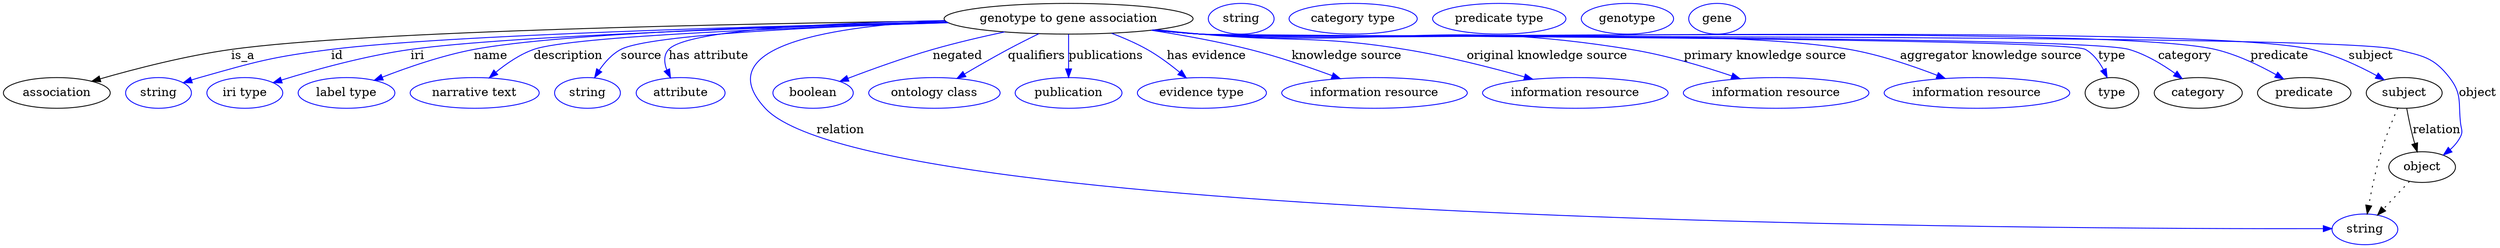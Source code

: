 digraph {
	graph [bb="0,0,2915.4,283"];
	node [label="\N"];
	"genotype to gene association"	[height=0.5,
		label="genotype to gene association",
		pos="1244.4,265",
		width=4.0441];
	association	[height=0.5,
		pos="62.394,178",
		width=1.7332];
	"genotype to gene association" -> association	[label=is_a,
		lp="280.39,221.5",
		pos="e,103.33,191.66 1100.1,262.46 868.26,259.37 422.9,250.75 266.39,229 213.34,221.63 154.01,206.25 113.07,194.49"];
	id	[color=blue,
		height=0.5,
		label=string,
		pos="181.39,178",
		width=1.0652];
	"genotype to gene association" -> id	[color=blue,
		label=id,
		lp="390.39,221.5",
		pos="e,210.39,189.95 1101.9,261.15 894.06,256.5 517.99,246.03 383.39,229 313.95,220.21 296.75,215.06 229.39,196 226.29,195.12 223.09,\
194.15 219.9,193.12",
		style=solid];
	iri	[color=blue,
		height=0.5,
		label="iri type",
		pos="282.39,178",
		width=1.2277];
	"genotype to gene association" -> iri	[color=blue,
		label=iri,
		lp="484.39,221.5",
		pos="e,315.57,190.04 1102.8,260.67 914.83,255.71 593.23,245.19 476.39,229 423.58,221.68 364.45,205.2 325.51,193.15",
		style=solid];
	name	[color=blue,
		height=0.5,
		label="label type",
		pos="401.39,178",
		width=1.5707];
	"genotype to gene association" -> name	[color=blue,
		label=name,
		lp="570.39,221.5",
		pos="e,433.84,192.77 1101.4,261.38 929.77,257.44 652.19,248.27 550.39,229 513.3,221.98 472.78,207.94 443.37,196.52",
		style=solid];
	description	[color=blue,
		height=0.5,
		label="narrative text",
		pos="551.39,178",
		width=2.0943];
	"genotype to gene association" -> description	[color=blue,
		label=description,
		lp="660.89,221.5",
		pos="e,568.48,195.73 1103.7,260.29 933.65,255.16 664.58,244.71 620.39,229 604.31,223.28 588.71,212.56 576.42,202.51",
		style=solid];
	source	[color=blue,
		height=0.5,
		label=string,
		pos="683.39,178",
		width=1.0652];
	"genotype to gene association" -> source	[color=blue,
		label=source,
		lp="745.39,221.5",
		pos="e,691.45,196.04 1103,260.54 959.65,256.08 754.25,246.69 721.39,229 711.21,223.52 702.94,213.99 696.75,204.71",
		style=solid];
	"has attribute"	[color=blue,
		height=0.5,
		label=attribute,
		pos="791.39,178",
		width=1.4443];
	"genotype to gene association" -> "has attribute"	[color=blue,
		label="has attribute",
		lp="824.39,221.5",
		pos="e,779.55,195.74 1099.6,262.86 970.64,260.29 799.15,252.45 777.39,229 771.34,222.47 772.04,213.53 775.19,205.02",
		style=solid];
	relation	[color=blue,
		height=0.5,
		label=string,
		pos="2761.4,18",
		width=1.0652];
	"genotype to gene association" -> relation	[color=blue,
		label=relation,
		lp="978.39,134.5",
		pos="e,2722.8,18.843 1100,262.66 973.99,256.64 821.24,234.56 890.39,160 1017.9,22.497 2430.1,18.28 2712.4,18.82",
		style=solid];
	negated	[color=blue,
		height=0.5,
		label=boolean,
		pos="946.39,178",
		width=1.2999];
	"genotype to gene association" -> negated	[color=blue,
		label=negated,
		lp="1114.4,221.5",
		pos="e,977.48,191.48 1169.1,249.5 1142.5,243.82 1112.4,236.8 1085.4,229 1051.8,219.31 1014.6,205.77 987.14,195.22",
		style=solid];
	qualifiers	[color=blue,
		height=0.5,
		label="ontology class",
		pos="1087.4,178",
		width=2.1304];
	"genotype to gene association" -> qualifiers	[color=blue,
		label=qualifiers,
		lp="1206.9,221.5",
		pos="e,1113.9,195.02 1209.5,247.38 1197.9,241.72 1185,235.24 1173.4,229 1156.5,219.92 1138,209.3 1122.6,200.19",
		style=solid];
	publications	[color=blue,
		height=0.5,
		label=publication,
		pos="1244.4,178",
		width=1.7332];
	"genotype to gene association" -> publications	[color=blue,
		label=publications,
		lp="1288.4,221.5",
		pos="e,1244.4,196.18 1244.4,246.8 1244.4,235.16 1244.4,219.55 1244.4,206.24",
		style=solid];
	"has evidence"	[color=blue,
		height=0.5,
		label="evidence type",
		pos="1400.4,178",
		width=2.0943];
	"genotype to gene association" -> "has evidence"	[color=blue,
		label="has evidence",
		lp="1405.9,221.5",
		pos="e,1382.1,195.69 1294.8,247.93 1308.7,242.68 1323.4,236.3 1336.4,229 1349.7,221.48 1363.3,211.34 1374.5,202.15",
		style=solid];
	"knowledge source"	[color=blue,
		height=0.5,
		label="information resource",
		pos="1602.4,178",
		width=3.015];
	"genotype to gene association" -> "knowledge source"	[color=blue,
		label="knowledge source",
		lp="1569.9,221.5",
		pos="e,1562.3,194.73 1341.1,251.5 1377.5,245.89 1419.1,238.39 1456.4,229 1489,220.77 1524.8,208.57 1552.8,198.28",
		style=solid];
	"original knowledge source"	[color=blue,
		height=0.5,
		label="information resource",
		pos="1837.4,178",
		width=3.015];
	"genotype to gene association" -> "original knowledge source"	[color=blue,
		label="original knowledge source",
		lp="1804.4,221.5",
		pos="e,1787.6,194.04 1347.3,252.22 1364.7,250.37 1382.5,248.56 1399.4,247 1505.5,237.19 1533.2,246.04 1638.4,229 1685.9,221.3 1738.7,\
207.81 1777.9,196.78",
		style=solid];
	"primary knowledge source"	[color=blue,
		height=0.5,
		label="information resource",
		pos="2072.4,178",
		width=3.015];
	"genotype to gene association" -> "primary knowledge source"	[color=blue,
		label="primary knowledge source",
		lp="2059.4,221.5",
		pos="e,2030.1,194.65 1344.8,251.9 1362.9,250.02 1381.7,248.28 1399.4,247 1622.5,230.79 1681.6,264.84 1902.4,229 1942.9,222.43 1987.3,\
209.14 2020.6,197.91",
		style=solid];
	"aggregator knowledge source"	[color=blue,
		height=0.5,
		label="information resource",
		pos="2307.4,178",
		width=3.015];
	"genotype to gene association" -> "aggregator knowledge source"	[color=blue,
		label="aggregator knowledge source",
		lp="2323.9,221.5",
		pos="e,2270.2,194.95 1343.9,251.81 1362.3,249.92 1381.4,248.2 1399.4,247 1567.7,235.79 1992.2,258.16 2158.4,229 2193.6,222.81 2231.9,\
209.84 2260.8,198.66",
		style=solid];
	type	[height=0.5,
		pos="2465.4,178",
		width=0.86659];
	"genotype to gene association" -> type	[color=blue,
		label=type,
		lp="2465.4,221.5",
		pos="e,2459.7,196.14 1343.5,251.76 1362,249.86 1381.3,248.15 1399.4,247 1428.1,245.18 2409.4,243.2 2434.4,229 2443.6,223.76 2450.5,214.53 \
2455.3,205.42",
		style=solid];
	category	[height=0.5,
		pos="2566.4,178",
		width=1.4263];
	"genotype to gene association" -> category	[color=blue,
		label=category,
		lp="2550.9,221.5",
		pos="e,2547.5,194.76 1343.5,251.75 1362,249.85 1381.3,248.14 1399.4,247 1459.6,243.21 2427.5,245.95 2485.4,229 2504.9,223.29 2524.3,211.55 \
2539.3,200.87",
		style=solid];
	predicate	[height=0.5,
		pos="2690.4,178",
		width=1.5165];
	"genotype to gene association" -> predicate	[color=blue,
		label=predicate,
		lp="2661.4,221.5",
		pos="e,2666.3,194.31 1343.5,251.73 1362,249.83 1381.3,248.13 1399.4,247 1531,238.8 2458,259.28 2586.4,229 2611.5,223.08 2637.6,210.49 \
2657.4,199.42",
		style=solid];
	subject	[height=0.5,
		pos="2807.4,178",
		width=1.2277];
	"genotype to gene association" -> subject	[color=blue,
		label=subject,
		lp="2768.4,221.5",
		pos="e,2784,193.36 1343.1,251.75 1361.8,249.84 1381.2,248.12 1399.4,247 1543.6,238.12 2558.5,261.05 2699.4,229 2726.2,222.89 2754.4,209.59 \
2775.2,198.24",
		style=solid];
	object	[height=0.5,
		pos="2828.4,91",
		width=1.0832];
	"genotype to gene association" -> object	[color=blue,
		label=object,
		lp="2893.4,178",
		pos="e,2853.3,105.25 1343.1,251.74 1361.8,249.82 1381.2,248.11 1399.4,247 1477,242.26 2723.1,248.31 2798.4,229 2828.6,221.25 2841.3,220.68 \
2860.4,196 2875.5,176.48 2870.5,166.51 2873.4,142 2874.2,135.38 2876.3,132.99 2873.4,127 2870.5,121.17 2866.2,116.02 2861.3,111.6",
		style=solid];
	association_type	[color=blue,
		height=0.5,
		label=string,
		pos="1446.4,265",
		width=1.0652];
	association_category	[color=blue,
		height=0.5,
		label="category type",
		pos="1577.4,265",
		width=2.0762];
	"genotype to gene association_predicate"	[color=blue,
		height=0.5,
		label="predicate type",
		pos="1748.4,265",
		width=2.1665];
	subject -> relation	[pos="e,2764.1,36.136 2799.8,160.24 2793.9,146.64 2785.8,126.88 2780.4,109 2774.1,88.265 2769.2,64.241 2765.9,46.231",
		style=dotted];
	subject -> object	[label=relation,
		lp="2845.4,134.5",
		pos="e,2822.7,108.98 2810.4,159.77 2812.2,150.09 2814.6,137.8 2817.4,127 2818.1,124.32 2818.9,121.53 2819.7,118.76"];
	"genotype to gene association_subject"	[color=blue,
		height=0.5,
		label=genotype,
		pos="1898.4,265",
		width=1.4985];
	object -> relation	[pos="e,2776.2,34.713 2813.5,74.243 2804.6,64.775 2793.1,52.56 2783.1,42.024",
		style=dotted];
	"genotype to gene association_object"	[color=blue,
		height=0.5,
		label=gene,
		pos="2003.4,265",
		width=0.92075];
}

